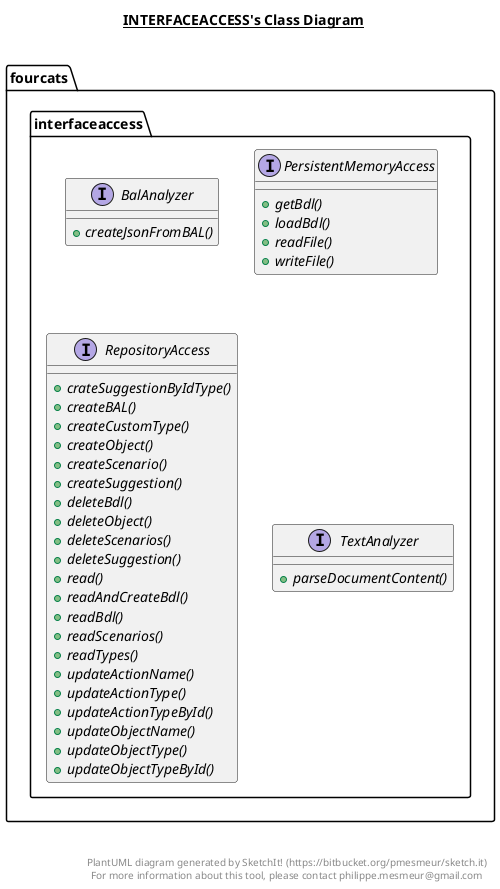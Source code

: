@startuml

title __INTERFACEACCESS's Class Diagram__\n

  namespace fourcats {
    namespace interfaceaccess {
      interface fourcats.interfaceaccess.BalAnalyzer {
          {abstract} + createJsonFromBAL()
      }
    }
  }
  

  namespace fourcats {
    namespace interfaceaccess {
      interface fourcats.interfaceaccess.PersistentMemoryAccess {
          {abstract} + getBdl()
          {abstract} + loadBdl()
          {abstract} + readFile()
          {abstract} + writeFile()
      }
    }
  }
  

  namespace fourcats {
    namespace interfaceaccess {
      interface fourcats.interfaceaccess.RepositoryAccess {
          {abstract} + crateSuggestionByIdType()
          {abstract} + createBAL()
          {abstract} + createCustomType()
          {abstract} + createObject()
          {abstract} + createScenario()
          {abstract} + createSuggestion()
          {abstract} + deleteBdl()
          {abstract} + deleteObject()
          {abstract} + deleteScenarios()
          {abstract} + deleteSuggestion()
          {abstract} + read()
          {abstract} + readAndCreateBdl()
          {abstract} + readBdl()
          {abstract} + readScenarios()
          {abstract} + readTypes()
          {abstract} + updateActionName()
          {abstract} + updateActionType()
          {abstract} + updateActionTypeById()
          {abstract} + updateObjectName()
          {abstract} + updateObjectType()
          {abstract} + updateObjectTypeById()
      }
    }
  }
  

  namespace fourcats {
    namespace interfaceaccess {
      interface fourcats.interfaceaccess.TextAnalyzer {
          {abstract} + parseDocumentContent()
      }
    }
  }
  



right footer


PlantUML diagram generated by SketchIt! (https://bitbucket.org/pmesmeur/sketch.it)
For more information about this tool, please contact philippe.mesmeur@gmail.com
endfooter

@enduml
